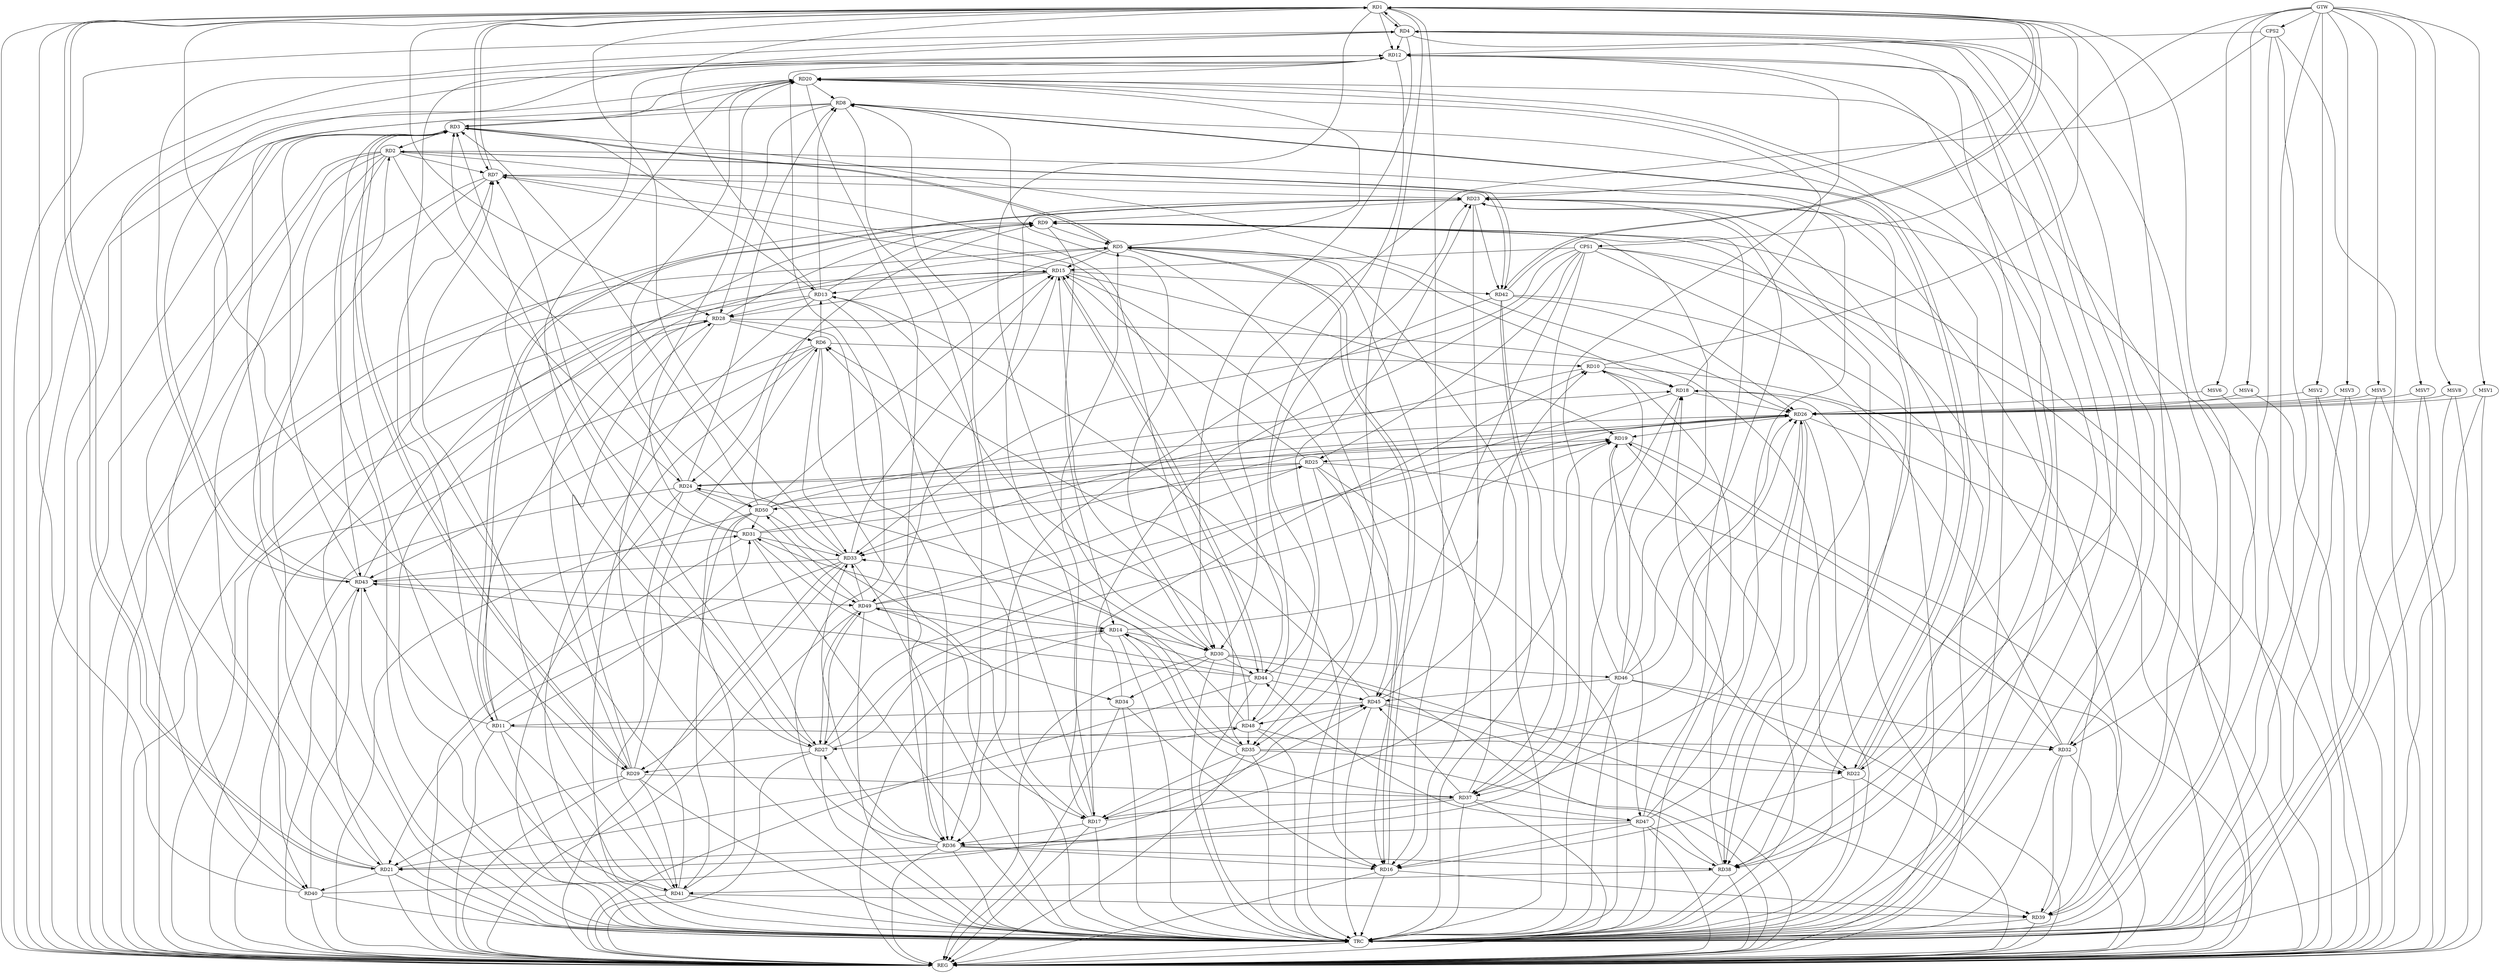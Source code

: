 strict digraph G {
  RD1 [ label="RD1" ];
  RD2 [ label="RD2" ];
  RD3 [ label="RD3" ];
  RD4 [ label="RD4" ];
  RD5 [ label="RD5" ];
  RD6 [ label="RD6" ];
  RD7 [ label="RD7" ];
  RD8 [ label="RD8" ];
  RD9 [ label="RD9" ];
  RD10 [ label="RD10" ];
  RD11 [ label="RD11" ];
  RD12 [ label="RD12" ];
  RD13 [ label="RD13" ];
  RD14 [ label="RD14" ];
  RD15 [ label="RD15" ];
  RD16 [ label="RD16" ];
  RD17 [ label="RD17" ];
  RD18 [ label="RD18" ];
  RD19 [ label="RD19" ];
  RD20 [ label="RD20" ];
  RD21 [ label="RD21" ];
  RD22 [ label="RD22" ];
  RD23 [ label="RD23" ];
  RD24 [ label="RD24" ];
  RD25 [ label="RD25" ];
  RD26 [ label="RD26" ];
  RD27 [ label="RD27" ];
  RD28 [ label="RD28" ];
  RD29 [ label="RD29" ];
  RD30 [ label="RD30" ];
  RD31 [ label="RD31" ];
  RD32 [ label="RD32" ];
  RD33 [ label="RD33" ];
  RD34 [ label="RD34" ];
  RD35 [ label="RD35" ];
  RD36 [ label="RD36" ];
  RD37 [ label="RD37" ];
  RD38 [ label="RD38" ];
  RD39 [ label="RD39" ];
  RD40 [ label="RD40" ];
  RD41 [ label="RD41" ];
  RD42 [ label="RD42" ];
  RD43 [ label="RD43" ];
  RD44 [ label="RD44" ];
  RD45 [ label="RD45" ];
  RD46 [ label="RD46" ];
  RD47 [ label="RD47" ];
  RD48 [ label="RD48" ];
  RD49 [ label="RD49" ];
  RD50 [ label="RD50" ];
  CPS1 [ label="CPS1" ];
  CPS2 [ label="CPS2" ];
  GTW [ label="GTW" ];
  REG [ label="REG" ];
  TRC [ label="TRC" ];
  MSV1 [ label="MSV1" ];
  MSV2 [ label="MSV2" ];
  MSV3 [ label="MSV3" ];
  MSV4 [ label="MSV4" ];
  MSV5 [ label="MSV5" ];
  MSV6 [ label="MSV6" ];
  MSV7 [ label="MSV7" ];
  MSV8 [ label="MSV8" ];
  RD1 -> RD4;
  RD4 -> RD1;
  RD1 -> RD7;
  RD7 -> RD1;
  RD10 -> RD1;
  RD1 -> RD12;
  RD13 -> RD1;
  RD1 -> RD16;
  RD1 -> RD21;
  RD21 -> RD1;
  RD1 -> RD23;
  RD1 -> RD28;
  RD1 -> RD29;
  RD1 -> RD30;
  RD1 -> RD32;
  RD33 -> RD1;
  RD1 -> RD35;
  RD40 -> RD1;
  RD1 -> RD42;
  RD42 -> RD1;
  RD3 -> RD2;
  RD2 -> RD7;
  RD2 -> RD21;
  RD2 -> RD24;
  RD2 -> RD35;
  RD2 -> RD38;
  RD2 -> RD40;
  RD41 -> RD2;
  RD2 -> RD42;
  RD42 -> RD2;
  RD2 -> RD43;
  RD3 -> RD5;
  RD5 -> RD3;
  RD8 -> RD3;
  RD3 -> RD13;
  RD3 -> RD20;
  RD21 -> RD3;
  RD24 -> RD3;
  RD3 -> RD26;
  RD27 -> RD3;
  RD3 -> RD29;
  RD29 -> RD3;
  RD33 -> RD3;
  RD43 -> RD3;
  RD4 -> RD12;
  RD4 -> RD22;
  RD4 -> RD30;
  RD32 -> RD4;
  RD4 -> RD38;
  RD39 -> RD4;
  RD41 -> RD4;
  RD4 -> RD43;
  RD9 -> RD5;
  RD5 -> RD15;
  RD5 -> RD16;
  RD16 -> RD5;
  RD17 -> RD5;
  RD5 -> RD18;
  RD5 -> RD20;
  RD5 -> RD24;
  RD29 -> RD5;
  RD37 -> RD5;
  RD5 -> RD45;
  RD6 -> RD10;
  RD6 -> RD13;
  RD28 -> RD6;
  RD29 -> RD6;
  RD30 -> RD6;
  RD6 -> RD33;
  RD6 -> RD36;
  RD6 -> RD43;
  RD45 -> RD6;
  RD11 -> RD7;
  RD15 -> RD7;
  RD7 -> RD23;
  RD31 -> RD7;
  RD41 -> RD7;
  RD7 -> RD44;
  RD47 -> RD7;
  RD13 -> RD8;
  RD17 -> RD8;
  RD20 -> RD8;
  RD8 -> RD22;
  RD22 -> RD8;
  RD24 -> RD8;
  RD8 -> RD28;
  RD8 -> RD30;
  RD8 -> RD36;
  RD13 -> RD9;
  RD9 -> RD14;
  RD21 -> RD9;
  RD23 -> RD9;
  RD28 -> RD9;
  RD9 -> RD38;
  RD46 -> RD9;
  RD47 -> RD9;
  RD50 -> RD9;
  RD10 -> RD18;
  RD10 -> RD33;
  RD34 -> RD10;
  RD45 -> RD10;
  RD46 -> RD10;
  RD11 -> RD23;
  RD23 -> RD11;
  RD11 -> RD28;
  RD11 -> RD31;
  RD11 -> RD32;
  RD11 -> RD41;
  RD11 -> RD43;
  RD45 -> RD11;
  RD12 -> RD20;
  RD22 -> RD12;
  RD27 -> RD12;
  RD36 -> RD12;
  RD12 -> RD37;
  RD12 -> RD38;
  RD40 -> RD12;
  RD43 -> RD12;
  RD12 -> RD48;
  RD15 -> RD13;
  RD13 -> RD16;
  RD13 -> RD17;
  RD13 -> RD28;
  RD48 -> RD13;
  RD14 -> RD26;
  RD27 -> RD14;
  RD14 -> RD30;
  RD14 -> RD31;
  RD35 -> RD14;
  RD14 -> RD37;
  RD38 -> RD14;
  RD49 -> RD14;
  RD15 -> RD19;
  RD25 -> RD15;
  RD15 -> RD28;
  RD30 -> RD15;
  RD33 -> RD15;
  RD15 -> RD42;
  RD43 -> RD15;
  RD15 -> RD44;
  RD44 -> RD15;
  RD15 -> RD49;
  RD50 -> RD15;
  RD22 -> RD16;
  RD23 -> RD16;
  RD25 -> RD16;
  RD34 -> RD16;
  RD36 -> RD16;
  RD16 -> RD39;
  RD47 -> RD16;
  RD17 -> RD19;
  RD17 -> RD23;
  RD35 -> RD17;
  RD17 -> RD36;
  RD37 -> RD17;
  RD17 -> RD45;
  RD49 -> RD17;
  RD18 -> RD20;
  RD18 -> RD26;
  RD18 -> RD27;
  RD32 -> RD18;
  RD38 -> RD18;
  RD46 -> RD18;
  RD50 -> RD18;
  RD22 -> RD19;
  RD24 -> RD19;
  RD19 -> RD25;
  RD26 -> RD19;
  RD27 -> RD19;
  RD32 -> RD19;
  RD19 -> RD47;
  RD49 -> RD19;
  RD20 -> RD27;
  RD31 -> RD20;
  RD20 -> RD36;
  RD20 -> RD38;
  RD20 -> RD39;
  RD43 -> RD20;
  RD20 -> RD50;
  RD29 -> RD21;
  RD33 -> RD21;
  RD36 -> RD21;
  RD37 -> RD21;
  RD21 -> RD40;
  RD21 -> RD48;
  RD28 -> RD22;
  RD35 -> RD22;
  RD45 -> RD22;
  RD38 -> RD23;
  RD39 -> RD23;
  RD23 -> RD42;
  RD44 -> RD23;
  RD46 -> RD23;
  RD48 -> RD23;
  RD25 -> RD24;
  RD35 -> RD24;
  RD24 -> RD41;
  RD24 -> RD49;
  RD24 -> RD50;
  RD31 -> RD25;
  RD25 -> RD35;
  RD49 -> RD25;
  RD25 -> RD50;
  RD31 -> RD26;
  RD26 -> RD33;
  RD35 -> RD26;
  RD26 -> RD37;
  RD26 -> RD38;
  RD41 -> RD26;
  RD42 -> RD26;
  RD46 -> RD26;
  RD47 -> RD26;
  RD50 -> RD26;
  RD27 -> RD29;
  RD36 -> RD27;
  RD48 -> RD27;
  RD27 -> RD49;
  RD49 -> RD27;
  RD50 -> RD27;
  RD29 -> RD28;
  RD28 -> RD36;
  RD28 -> RD40;
  RD33 -> RD29;
  RD29 -> RD37;
  RD29 -> RD41;
  RD30 -> RD34;
  RD30 -> RD39;
  RD30 -> RD44;
  RD30 -> RD46;
  RD31 -> RD33;
  RD31 -> RD34;
  RD43 -> RD31;
  RD50 -> RD31;
  RD32 -> RD39;
  RD46 -> RD32;
  RD36 -> RD33;
  RD33 -> RD43;
  RD48 -> RD33;
  RD49 -> RD33;
  RD48 -> RD35;
  RD36 -> RD38;
  RD42 -> RD36;
  RD46 -> RD36;
  RD47 -> RD36;
  RD42 -> RD37;
  RD37 -> RD45;
  RD37 -> RD47;
  RD38 -> RD41;
  RD47 -> RD38;
  RD41 -> RD39;
  RD40 -> RD43;
  RD40 -> RD45;
  RD50 -> RD41;
  RD44 -> RD43;
  RD43 -> RD49;
  RD44 -> RD45;
  RD47 -> RD44;
  RD44 -> RD49;
  RD46 -> RD45;
  RD45 -> RD48;
  RD49 -> RD50;
  CPS1 -> RD15;
  CPS1 -> RD45;
  CPS1 -> RD37;
  CPS1 -> RD17;
  CPS1 -> RD25;
  CPS1 -> RD39;
  CPS1 -> RD33;
  CPS2 -> RD32;
  CPS2 -> RD30;
  CPS2 -> RD12;
  GTW -> CPS1;
  GTW -> CPS2;
  RD1 -> REG;
  RD2 -> REG;
  RD3 -> REG;
  RD4 -> REG;
  RD5 -> REG;
  RD6 -> REG;
  RD7 -> REG;
  RD8 -> REG;
  RD9 -> REG;
  RD10 -> REG;
  RD11 -> REG;
  RD12 -> REG;
  RD13 -> REG;
  RD14 -> REG;
  RD15 -> REG;
  RD16 -> REG;
  RD17 -> REG;
  RD18 -> REG;
  RD19 -> REG;
  RD20 -> REG;
  RD21 -> REG;
  RD22 -> REG;
  RD23 -> REG;
  RD24 -> REG;
  RD25 -> REG;
  RD26 -> REG;
  RD27 -> REG;
  RD28 -> REG;
  RD29 -> REG;
  RD30 -> REG;
  RD31 -> REG;
  RD32 -> REG;
  RD33 -> REG;
  RD34 -> REG;
  RD35 -> REG;
  RD36 -> REG;
  RD37 -> REG;
  RD38 -> REG;
  RD39 -> REG;
  RD40 -> REG;
  RD41 -> REG;
  RD42 -> REG;
  RD43 -> REG;
  RD44 -> REG;
  RD45 -> REG;
  RD46 -> REG;
  RD47 -> REG;
  RD48 -> REG;
  RD49 -> REG;
  RD50 -> REG;
  CPS1 -> REG;
  CPS2 -> REG;
  RD1 -> TRC;
  RD2 -> TRC;
  RD3 -> TRC;
  RD4 -> TRC;
  RD5 -> TRC;
  RD6 -> TRC;
  RD7 -> TRC;
  RD8 -> TRC;
  RD9 -> TRC;
  RD10 -> TRC;
  RD11 -> TRC;
  RD12 -> TRC;
  RD13 -> TRC;
  RD14 -> TRC;
  RD15 -> TRC;
  RD16 -> TRC;
  RD17 -> TRC;
  RD18 -> TRC;
  RD19 -> TRC;
  RD20 -> TRC;
  RD21 -> TRC;
  RD22 -> TRC;
  RD23 -> TRC;
  RD24 -> TRC;
  RD25 -> TRC;
  RD26 -> TRC;
  RD27 -> TRC;
  RD28 -> TRC;
  RD29 -> TRC;
  RD30 -> TRC;
  RD31 -> TRC;
  RD32 -> TRC;
  RD33 -> TRC;
  RD34 -> TRC;
  RD35 -> TRC;
  RD36 -> TRC;
  RD37 -> TRC;
  RD38 -> TRC;
  RD39 -> TRC;
  RD40 -> TRC;
  RD41 -> TRC;
  RD42 -> TRC;
  RD43 -> TRC;
  RD44 -> TRC;
  RD45 -> TRC;
  RD46 -> TRC;
  RD47 -> TRC;
  RD48 -> TRC;
  RD49 -> TRC;
  RD50 -> TRC;
  CPS1 -> TRC;
  CPS2 -> TRC;
  GTW -> TRC;
  TRC -> REG;
  MSV1 -> RD26;
  MSV2 -> RD26;
  MSV3 -> RD26;
  MSV4 -> RD26;
  MSV5 -> RD26;
  GTW -> MSV1;
  MSV1 -> REG;
  MSV1 -> TRC;
  GTW -> MSV2;
  MSV2 -> REG;
  MSV2 -> TRC;
  GTW -> MSV3;
  MSV3 -> REG;
  MSV3 -> TRC;
  GTW -> MSV4;
  MSV4 -> REG;
  GTW -> MSV5;
  MSV5 -> REG;
  MSV5 -> TRC;
  MSV6 -> RD26;
  GTW -> MSV6;
  MSV6 -> REG;
  MSV7 -> RD26;
  MSV8 -> RD26;
  GTW -> MSV7;
  MSV7 -> REG;
  MSV7 -> TRC;
  GTW -> MSV8;
  MSV8 -> REG;
  MSV8 -> TRC;
}
